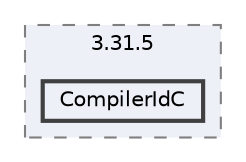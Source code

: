 digraph "rosa_dos_ventos/build/CMakeFiles/3.31.5/CompilerIdC"
{
 // LATEX_PDF_SIZE
  bgcolor="transparent";
  edge [fontname=Helvetica,fontsize=10,labelfontname=Helvetica,labelfontsize=10];
  node [fontname=Helvetica,fontsize=10,shape=box,height=0.2,width=0.4];
  compound=true
  subgraph clusterdir_4397f139566cc8e7d7906fbc41f97003 {
    graph [ bgcolor="#edf0f7", pencolor="grey50", label="3.31.5", fontname=Helvetica,fontsize=10 style="filled,dashed", URL="dir_4397f139566cc8e7d7906fbc41f97003.html",tooltip=""]
  dir_86f09b56b1b78b9a371e9b3bdae0edbb [label="CompilerIdC", fillcolor="#edf0f7", color="grey25", style="filled,bold", URL="dir_86f09b56b1b78b9a371e9b3bdae0edbb.html",tooltip=""];
  }
}
